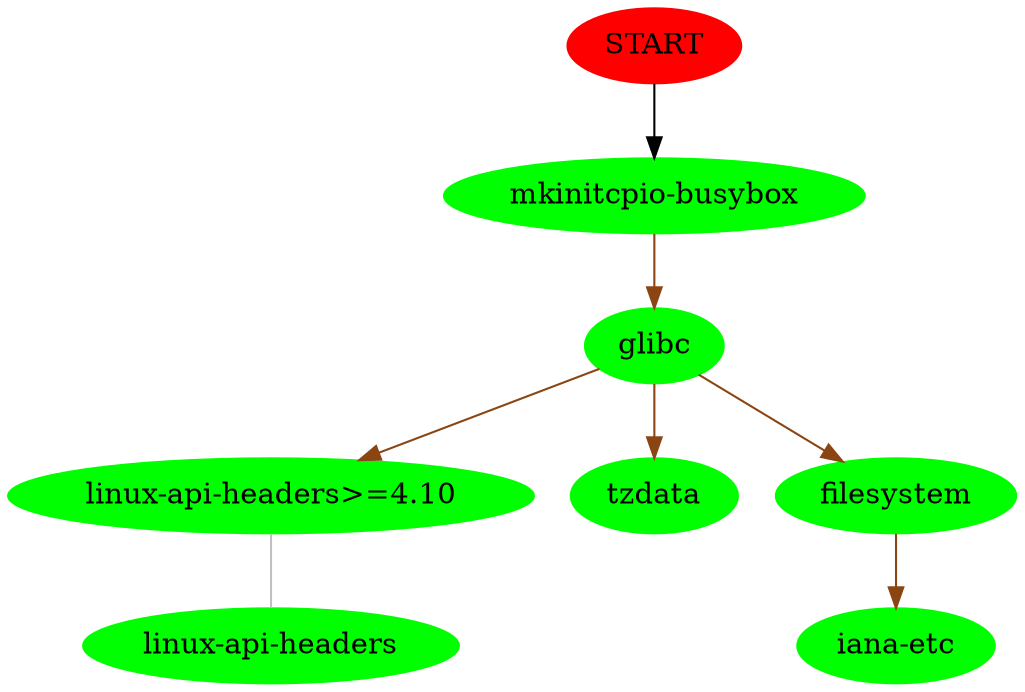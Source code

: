 digraph G { START [color=red, style=filled];
node [style=filled, color=green];
 "START" -> "mkinitcpio-busybox";
"mkinitcpio-busybox" -> "glibc" [color=chocolate4];
"glibc" -> "linux-api-headers>=4.10" [color=chocolate4];
"linux-api-headers>=4.10" -> "linux-api-headers" [arrowhead=none, color=grey];
"glibc" -> "tzdata" [color=chocolate4];
"glibc" -> "filesystem" [color=chocolate4];
"filesystem" -> "iana-etc" [color=chocolate4];
}
